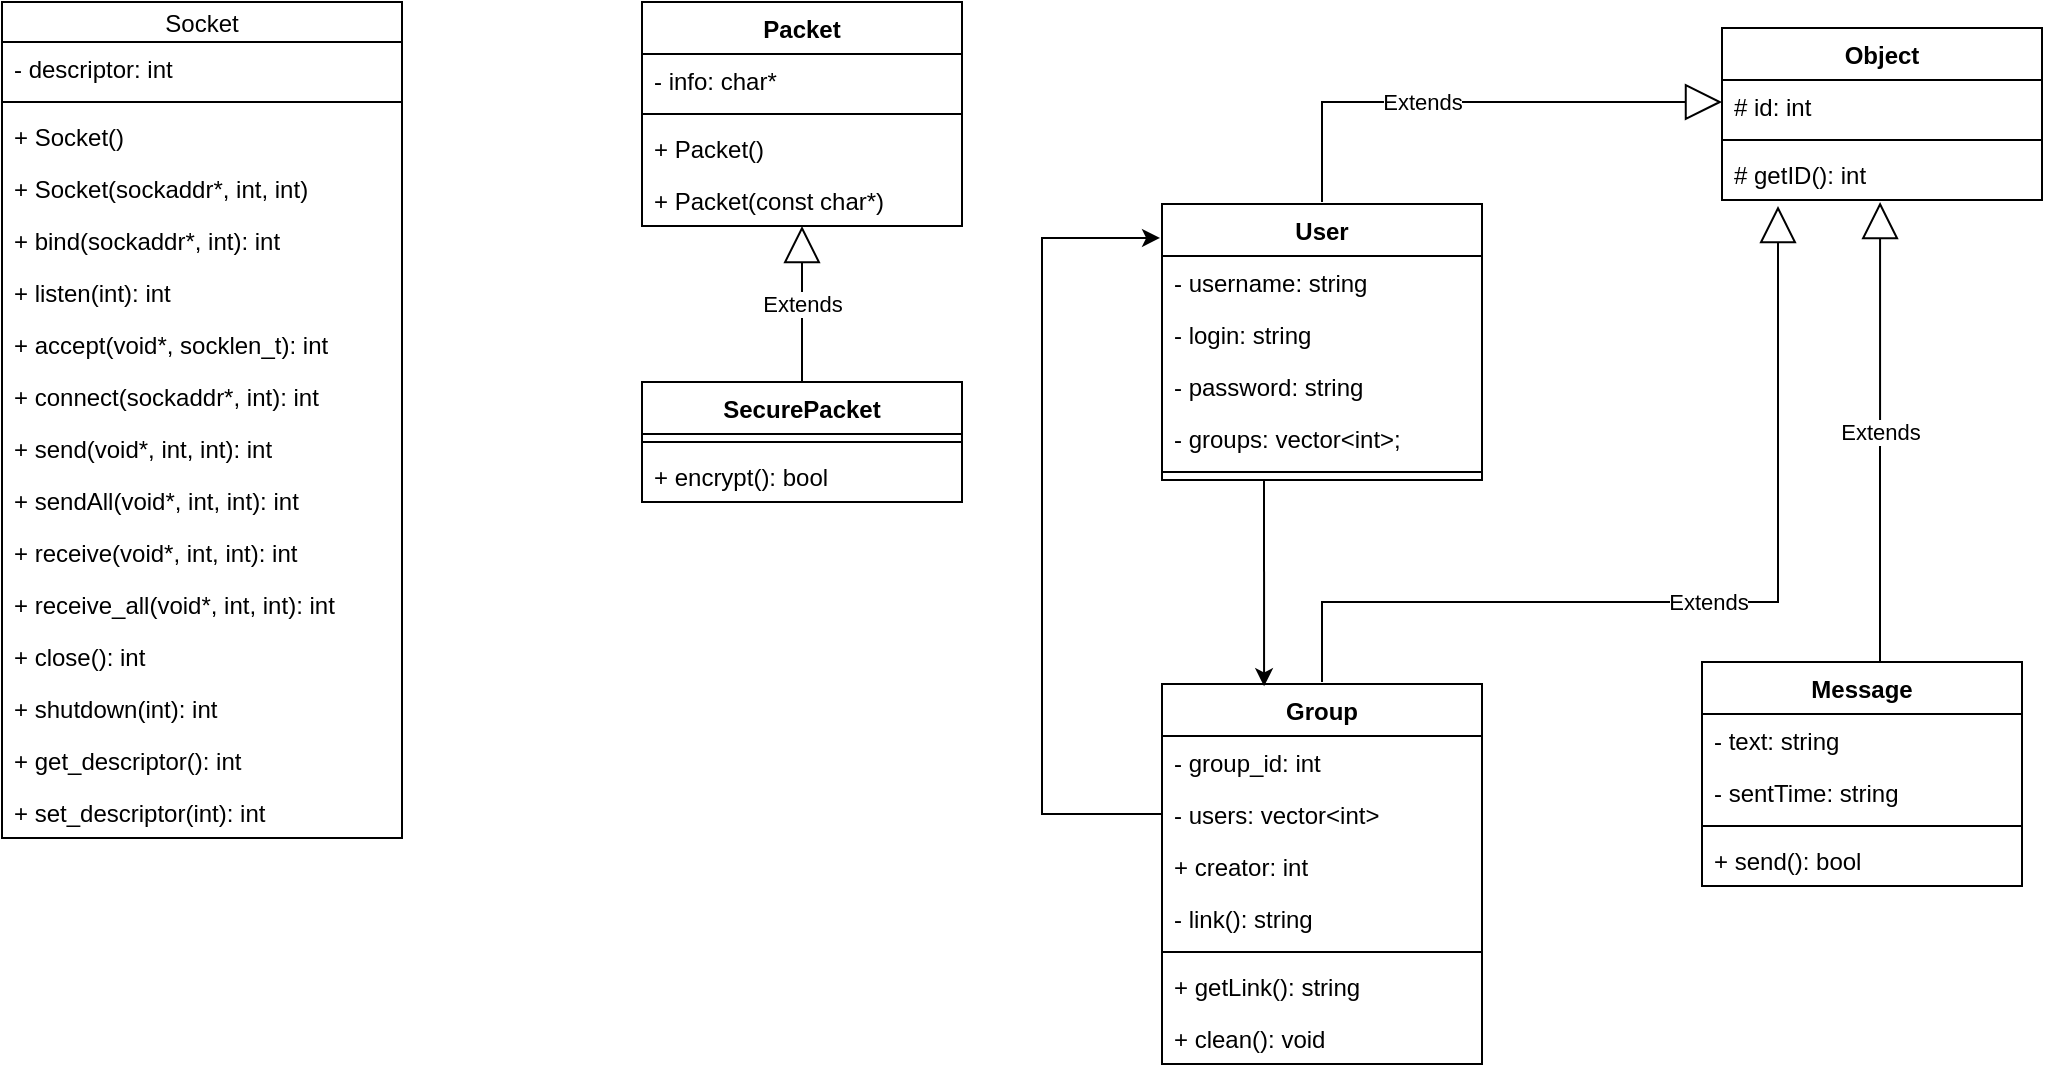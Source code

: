 <mxfile version="15.7.1" type="device"><diagram id="C5RBs43oDa-KdzZeNtuy" name="Page-1"><mxGraphModel dx="1333" dy="535" grid="1" gridSize="10" guides="1" tooltips="1" connect="1" arrows="1" fold="1" page="1" pageScale="1" pageWidth="827" pageHeight="1169" math="0" shadow="0"><root><mxCell id="WIyWlLk6GJQsqaUBKTNV-0"/><mxCell id="WIyWlLk6GJQsqaUBKTNV-1" parent="WIyWlLk6GJQsqaUBKTNV-0"/><object label="Socket" sdfdf="fdsf" df="fds" id="AoMIBuYf2Qbpz8lCa3pK-4"><mxCell style="swimlane;fontStyle=0;childLayout=stackLayout;horizontal=1;startSize=20;fillColor=none;horizontalStack=0;resizeParent=1;resizeParentMax=0;resizeLast=0;collapsible=1;marginBottom=0;" vertex="1" parent="WIyWlLk6GJQsqaUBKTNV-1"><mxGeometry x="80" y="80" width="200" height="418" as="geometry"/></mxCell></object><object label="- descriptor: int" Prop="int" id="AoMIBuYf2Qbpz8lCa3pK-6"><mxCell style="text;strokeColor=none;fillColor=none;align=left;verticalAlign=top;spacingLeft=4;spacingRight=4;overflow=hidden;rotatable=0;points=[[0,0.5],[1,0.5]];portConstraint=eastwest;" vertex="1" parent="AoMIBuYf2Qbpz8lCa3pK-4"><mxGeometry y="20" width="200" height="26" as="geometry"/></mxCell></object><mxCell id="AoMIBuYf2Qbpz8lCa3pK-10" value="" style="line;strokeWidth=1;fillColor=none;align=left;verticalAlign=middle;spacingTop=-1;spacingLeft=3;spacingRight=3;rotatable=0;labelPosition=right;points=[];portConstraint=eastwest;" vertex="1" parent="AoMIBuYf2Qbpz8lCa3pK-4"><mxGeometry y="46" width="200" height="8" as="geometry"/></mxCell><mxCell id="AoMIBuYf2Qbpz8lCa3pK-21" value="+ Socket()" style="text;strokeColor=none;fillColor=none;align=left;verticalAlign=top;spacingLeft=4;spacingRight=4;overflow=hidden;rotatable=0;points=[[0,0.5],[1,0.5]];portConstraint=eastwest;" vertex="1" parent="AoMIBuYf2Qbpz8lCa3pK-4"><mxGeometry y="54" width="200" height="26" as="geometry"/></mxCell><mxCell id="AoMIBuYf2Qbpz8lCa3pK-22" value="+ Socket(sockaddr*, int, int)" style="text;strokeColor=none;fillColor=none;align=left;verticalAlign=top;spacingLeft=4;spacingRight=4;overflow=hidden;rotatable=0;points=[[0,0.5],[1,0.5]];portConstraint=eastwest;" vertex="1" parent="AoMIBuYf2Qbpz8lCa3pK-4"><mxGeometry y="80" width="200" height="26" as="geometry"/></mxCell><mxCell id="AoMIBuYf2Qbpz8lCa3pK-11" value="+ bind(sockaddr*, int): int" style="text;strokeColor=none;fillColor=none;align=left;verticalAlign=top;spacingLeft=4;spacingRight=4;overflow=hidden;rotatable=0;points=[[0,0.5],[1,0.5]];portConstraint=eastwest;" vertex="1" parent="AoMIBuYf2Qbpz8lCa3pK-4"><mxGeometry y="106" width="200" height="26" as="geometry"/></mxCell><mxCell id="AoMIBuYf2Qbpz8lCa3pK-12" value="+ listen(int): int" style="text;strokeColor=none;fillColor=none;align=left;verticalAlign=top;spacingLeft=4;spacingRight=4;overflow=hidden;rotatable=0;points=[[0,0.5],[1,0.5]];portConstraint=eastwest;" vertex="1" parent="AoMIBuYf2Qbpz8lCa3pK-4"><mxGeometry y="132" width="200" height="26" as="geometry"/></mxCell><mxCell id="AoMIBuYf2Qbpz8lCa3pK-13" value="+ accept(void*, socklen_t): int                    " style="text;strokeColor=none;fillColor=none;align=left;verticalAlign=top;spacingLeft=4;spacingRight=4;overflow=hidden;rotatable=0;points=[[0,0.5],[1,0.5]];portConstraint=eastwest;" vertex="1" parent="AoMIBuYf2Qbpz8lCa3pK-4"><mxGeometry y="158" width="200" height="26" as="geometry"/></mxCell><mxCell id="AoMIBuYf2Qbpz8lCa3pK-14" value="+ connect(sockaddr*, int): int" style="text;strokeColor=none;fillColor=none;align=left;verticalAlign=top;spacingLeft=4;spacingRight=4;overflow=hidden;rotatable=0;points=[[0,0.5],[1,0.5]];portConstraint=eastwest;" vertex="1" parent="AoMIBuYf2Qbpz8lCa3pK-4"><mxGeometry y="184" width="200" height="26" as="geometry"/></mxCell><mxCell id="AoMIBuYf2Qbpz8lCa3pK-15" value="+ send(void*, int, int): int" style="text;strokeColor=none;fillColor=none;align=left;verticalAlign=top;spacingLeft=4;spacingRight=4;overflow=hidden;rotatable=0;points=[[0,0.5],[1,0.5]];portConstraint=eastwest;" vertex="1" parent="AoMIBuYf2Qbpz8lCa3pK-4"><mxGeometry y="210" width="200" height="26" as="geometry"/></mxCell><mxCell id="AoMIBuYf2Qbpz8lCa3pK-16" value="+ sendAll(void*, int, int): int" style="text;strokeColor=none;fillColor=none;align=left;verticalAlign=top;spacingLeft=4;spacingRight=4;overflow=hidden;rotatable=0;points=[[0,0.5],[1,0.5]];portConstraint=eastwest;" vertex="1" parent="AoMIBuYf2Qbpz8lCa3pK-4"><mxGeometry y="236" width="200" height="26" as="geometry"/></mxCell><mxCell id="AoMIBuYf2Qbpz8lCa3pK-17" value="+ receive(void*, int, int): int" style="text;strokeColor=none;fillColor=none;align=left;verticalAlign=top;spacingLeft=4;spacingRight=4;overflow=hidden;rotatable=0;points=[[0,0.5],[1,0.5]];portConstraint=eastwest;" vertex="1" parent="AoMIBuYf2Qbpz8lCa3pK-4"><mxGeometry y="262" width="200" height="26" as="geometry"/></mxCell><mxCell id="AoMIBuYf2Qbpz8lCa3pK-18" value="+ receive_all(void*, int, int): int" style="text;strokeColor=none;fillColor=none;align=left;verticalAlign=top;spacingLeft=4;spacingRight=4;overflow=hidden;rotatable=0;points=[[0,0.5],[1,0.5]];portConstraint=eastwest;" vertex="1" parent="AoMIBuYf2Qbpz8lCa3pK-4"><mxGeometry y="288" width="200" height="26" as="geometry"/></mxCell><mxCell id="AoMIBuYf2Qbpz8lCa3pK-19" value="+ close(): int" style="text;strokeColor=none;fillColor=none;align=left;verticalAlign=top;spacingLeft=4;spacingRight=4;overflow=hidden;rotatable=0;points=[[0,0.5],[1,0.5]];portConstraint=eastwest;" vertex="1" parent="AoMIBuYf2Qbpz8lCa3pK-4"><mxGeometry y="314" width="200" height="26" as="geometry"/></mxCell><mxCell id="AoMIBuYf2Qbpz8lCa3pK-20" value="+ shutdown(int): int" style="text;strokeColor=none;fillColor=none;align=left;verticalAlign=top;spacingLeft=4;spacingRight=4;overflow=hidden;rotatable=0;points=[[0,0.5],[1,0.5]];portConstraint=eastwest;" vertex="1" parent="AoMIBuYf2Qbpz8lCa3pK-4"><mxGeometry y="340" width="200" height="26" as="geometry"/></mxCell><mxCell id="AoMIBuYf2Qbpz8lCa3pK-23" value="+ get_descriptor(): int" style="text;strokeColor=none;fillColor=none;align=left;verticalAlign=top;spacingLeft=4;spacingRight=4;overflow=hidden;rotatable=0;points=[[0,0.5],[1,0.5]];portConstraint=eastwest;" vertex="1" parent="AoMIBuYf2Qbpz8lCa3pK-4"><mxGeometry y="366" width="200" height="26" as="geometry"/></mxCell><mxCell id="AoMIBuYf2Qbpz8lCa3pK-24" value="+ set_descriptor(int): int" style="text;strokeColor=none;fillColor=none;align=left;verticalAlign=top;spacingLeft=4;spacingRight=4;overflow=hidden;rotatable=0;points=[[0,0.5],[1,0.5]];portConstraint=eastwest;" vertex="1" parent="AoMIBuYf2Qbpz8lCa3pK-4"><mxGeometry y="392" width="200" height="26" as="geometry"/></mxCell><mxCell id="AoMIBuYf2Qbpz8lCa3pK-25" value="Packet" style="swimlane;fontStyle=1;align=center;verticalAlign=top;childLayout=stackLayout;horizontal=1;startSize=26;horizontalStack=0;resizeParent=1;resizeParentMax=0;resizeLast=0;collapsible=1;marginBottom=0;" vertex="1" parent="WIyWlLk6GJQsqaUBKTNV-1"><mxGeometry x="400" y="80" width="160" height="112" as="geometry"/></mxCell><mxCell id="AoMIBuYf2Qbpz8lCa3pK-26" value="- info: char*" style="text;strokeColor=none;fillColor=none;align=left;verticalAlign=top;spacingLeft=4;spacingRight=4;overflow=hidden;rotatable=0;points=[[0,0.5],[1,0.5]];portConstraint=eastwest;" vertex="1" parent="AoMIBuYf2Qbpz8lCa3pK-25"><mxGeometry y="26" width="160" height="26" as="geometry"/></mxCell><mxCell id="AoMIBuYf2Qbpz8lCa3pK-27" value="" style="line;strokeWidth=1;fillColor=none;align=left;verticalAlign=middle;spacingTop=-1;spacingLeft=3;spacingRight=3;rotatable=0;labelPosition=right;points=[];portConstraint=eastwest;" vertex="1" parent="AoMIBuYf2Qbpz8lCa3pK-25"><mxGeometry y="52" width="160" height="8" as="geometry"/></mxCell><mxCell id="AoMIBuYf2Qbpz8lCa3pK-34" value="+ Packet()" style="text;strokeColor=none;fillColor=none;align=left;verticalAlign=top;spacingLeft=4;spacingRight=4;overflow=hidden;rotatable=0;points=[[0,0.5],[1,0.5]];portConstraint=eastwest;" vertex="1" parent="AoMIBuYf2Qbpz8lCa3pK-25"><mxGeometry y="60" width="160" height="26" as="geometry"/></mxCell><mxCell id="AoMIBuYf2Qbpz8lCa3pK-35" value="+ Packet(const char*)" style="text;strokeColor=none;fillColor=none;align=left;verticalAlign=top;spacingLeft=4;spacingRight=4;overflow=hidden;rotatable=0;points=[[0,0.5],[1,0.5]];portConstraint=eastwest;" vertex="1" parent="AoMIBuYf2Qbpz8lCa3pK-25"><mxGeometry y="86" width="160" height="26" as="geometry"/></mxCell><mxCell id="AoMIBuYf2Qbpz8lCa3pK-29" value="SecurePacket" style="swimlane;fontStyle=1;align=center;verticalAlign=top;childLayout=stackLayout;horizontal=1;startSize=26;horizontalStack=0;resizeParent=1;resizeParentMax=0;resizeLast=0;collapsible=1;marginBottom=0;" vertex="1" parent="WIyWlLk6GJQsqaUBKTNV-1"><mxGeometry x="400" y="270" width="160" height="60" as="geometry"/></mxCell><mxCell id="AoMIBuYf2Qbpz8lCa3pK-31" value="" style="line;strokeWidth=1;fillColor=none;align=left;verticalAlign=middle;spacingTop=-1;spacingLeft=3;spacingRight=3;rotatable=0;labelPosition=right;points=[];portConstraint=eastwest;" vertex="1" parent="AoMIBuYf2Qbpz8lCa3pK-29"><mxGeometry y="26" width="160" height="8" as="geometry"/></mxCell><mxCell id="AoMIBuYf2Qbpz8lCa3pK-32" value="+ encrypt(): bool" style="text;strokeColor=none;fillColor=none;align=left;verticalAlign=top;spacingLeft=4;spacingRight=4;overflow=hidden;rotatable=0;points=[[0,0.5],[1,0.5]];portConstraint=eastwest;" vertex="1" parent="AoMIBuYf2Qbpz8lCa3pK-29"><mxGeometry y="34" width="160" height="26" as="geometry"/></mxCell><mxCell id="AoMIBuYf2Qbpz8lCa3pK-33" value="Extends" style="endArrow=block;endSize=16;endFill=0;html=1;rounded=0;exitX=0.5;exitY=0;exitDx=0;exitDy=0;entryX=0.5;entryY=1;entryDx=0;entryDy=0;" edge="1" parent="WIyWlLk6GJQsqaUBKTNV-1" source="AoMIBuYf2Qbpz8lCa3pK-29" target="AoMIBuYf2Qbpz8lCa3pK-25"><mxGeometry width="160" relative="1" as="geometry"><mxPoint x="580" y="160" as="sourcePoint"/><mxPoint x="740" y="160" as="targetPoint"/></mxGeometry></mxCell><mxCell id="AoMIBuYf2Qbpz8lCa3pK-37" value="User" style="swimlane;fontStyle=1;align=center;verticalAlign=top;childLayout=stackLayout;horizontal=1;startSize=26;horizontalStack=0;resizeParent=1;resizeParentMax=0;resizeLast=0;collapsible=1;marginBottom=0;" vertex="1" parent="WIyWlLk6GJQsqaUBKTNV-1"><mxGeometry x="660" y="181" width="160" height="138" as="geometry"/></mxCell><mxCell id="AoMIBuYf2Qbpz8lCa3pK-50" value="- username: string" style="text;strokeColor=none;fillColor=none;align=left;verticalAlign=top;spacingLeft=4;spacingRight=4;overflow=hidden;rotatable=0;points=[[0,0.5],[1,0.5]];portConstraint=eastwest;" vertex="1" parent="AoMIBuYf2Qbpz8lCa3pK-37"><mxGeometry y="26" width="160" height="26" as="geometry"/></mxCell><mxCell id="AoMIBuYf2Qbpz8lCa3pK-38" value="- login: string" style="text;strokeColor=none;fillColor=none;align=left;verticalAlign=top;spacingLeft=4;spacingRight=4;overflow=hidden;rotatable=0;points=[[0,0.5],[1,0.5]];portConstraint=eastwest;" vertex="1" parent="AoMIBuYf2Qbpz8lCa3pK-37"><mxGeometry y="52" width="160" height="26" as="geometry"/></mxCell><mxCell id="AoMIBuYf2Qbpz8lCa3pK-41" value="- password: string" style="text;strokeColor=none;fillColor=none;align=left;verticalAlign=top;spacingLeft=4;spacingRight=4;overflow=hidden;rotatable=0;points=[[0,0.5],[1,0.5]];portConstraint=eastwest;" vertex="1" parent="AoMIBuYf2Qbpz8lCa3pK-37"><mxGeometry y="78" width="160" height="26" as="geometry"/></mxCell><mxCell id="AoMIBuYf2Qbpz8lCa3pK-42" value="- groups: vector&lt;int&gt;;" style="text;strokeColor=none;fillColor=none;align=left;verticalAlign=top;spacingLeft=4;spacingRight=4;overflow=hidden;rotatable=0;points=[[0,0.5],[1,0.5]];portConstraint=eastwest;" vertex="1" parent="AoMIBuYf2Qbpz8lCa3pK-37"><mxGeometry y="104" width="160" height="26" as="geometry"/></mxCell><mxCell id="AoMIBuYf2Qbpz8lCa3pK-39" value="" style="line;strokeWidth=1;fillColor=none;align=left;verticalAlign=middle;spacingTop=-1;spacingLeft=3;spacingRight=3;rotatable=0;labelPosition=right;points=[];portConstraint=eastwest;" vertex="1" parent="AoMIBuYf2Qbpz8lCa3pK-37"><mxGeometry y="130" width="160" height="8" as="geometry"/></mxCell><mxCell id="AoMIBuYf2Qbpz8lCa3pK-43" value="Group" style="swimlane;fontStyle=1;align=center;verticalAlign=top;childLayout=stackLayout;horizontal=1;startSize=26;horizontalStack=0;resizeParent=1;resizeParentMax=0;resizeLast=0;collapsible=1;marginBottom=0;" vertex="1" parent="WIyWlLk6GJQsqaUBKTNV-1"><mxGeometry x="660" y="421" width="160" height="190" as="geometry"/></mxCell><mxCell id="AoMIBuYf2Qbpz8lCa3pK-48" value="- group_id: int" style="text;strokeColor=none;fillColor=none;align=left;verticalAlign=top;spacingLeft=4;spacingRight=4;overflow=hidden;rotatable=0;points=[[0,0.5],[1,0.5]];portConstraint=eastwest;" vertex="1" parent="AoMIBuYf2Qbpz8lCa3pK-43"><mxGeometry y="26" width="160" height="26" as="geometry"/></mxCell><mxCell id="AoMIBuYf2Qbpz8lCa3pK-44" value="- users: vector&lt;int&gt;" style="text;strokeColor=none;fillColor=none;align=left;verticalAlign=top;spacingLeft=4;spacingRight=4;overflow=hidden;rotatable=0;points=[[0,0.5],[1,0.5]];portConstraint=eastwest;" vertex="1" parent="AoMIBuYf2Qbpz8lCa3pK-43"><mxGeometry y="52" width="160" height="26" as="geometry"/></mxCell><mxCell id="AoMIBuYf2Qbpz8lCa3pK-73" value="+ creator: int" style="text;strokeColor=none;fillColor=none;align=left;verticalAlign=top;spacingLeft=4;spacingRight=4;overflow=hidden;rotatable=0;points=[[0,0.5],[1,0.5]];portConstraint=eastwest;" vertex="1" parent="AoMIBuYf2Qbpz8lCa3pK-43"><mxGeometry y="78" width="160" height="26" as="geometry"/></mxCell><mxCell id="AoMIBuYf2Qbpz8lCa3pK-59" value="- link(): string" style="text;strokeColor=none;fillColor=none;align=left;verticalAlign=top;spacingLeft=4;spacingRight=4;overflow=hidden;rotatable=0;points=[[0,0.5],[1,0.5]];portConstraint=eastwest;" vertex="1" parent="AoMIBuYf2Qbpz8lCa3pK-43"><mxGeometry y="104" width="160" height="26" as="geometry"/></mxCell><mxCell id="AoMIBuYf2Qbpz8lCa3pK-45" value="" style="line;strokeWidth=1;fillColor=none;align=left;verticalAlign=middle;spacingTop=-1;spacingLeft=3;spacingRight=3;rotatable=0;labelPosition=right;points=[];portConstraint=eastwest;" vertex="1" parent="AoMIBuYf2Qbpz8lCa3pK-43"><mxGeometry y="130" width="160" height="8" as="geometry"/></mxCell><mxCell id="AoMIBuYf2Qbpz8lCa3pK-58" value="+ getLink(): string" style="text;strokeColor=none;fillColor=none;align=left;verticalAlign=top;spacingLeft=4;spacingRight=4;overflow=hidden;rotatable=0;points=[[0,0.5],[1,0.5]];portConstraint=eastwest;" vertex="1" parent="AoMIBuYf2Qbpz8lCa3pK-43"><mxGeometry y="138" width="160" height="26" as="geometry"/></mxCell><mxCell id="AoMIBuYf2Qbpz8lCa3pK-46" value="+ clean(): void" style="text;strokeColor=none;fillColor=none;align=left;verticalAlign=top;spacingLeft=4;spacingRight=4;overflow=hidden;rotatable=0;points=[[0,0.5],[1,0.5]];portConstraint=eastwest;" vertex="1" parent="AoMIBuYf2Qbpz8lCa3pK-43"><mxGeometry y="164" width="160" height="26" as="geometry"/></mxCell><mxCell id="AoMIBuYf2Qbpz8lCa3pK-53" value="" style="html=1;edgeStyle=orthogonalEdgeStyle;rounded=0;entryX=0.319;entryY=0.006;entryDx=0;entryDy=0;entryPerimeter=0;" edge="1" parent="WIyWlLk6GJQsqaUBKTNV-1" target="AoMIBuYf2Qbpz8lCa3pK-43"><mxGeometry relative="1" as="geometry"><mxPoint x="711" y="319" as="sourcePoint"/><mxPoint x="980" y="301" as="targetPoint"/><Array as="points"><mxPoint x="711" y="319"/></Array></mxGeometry></mxCell><mxCell id="AoMIBuYf2Qbpz8lCa3pK-56" value="" style="html=1;edgeStyle=orthogonalEdgeStyle;rounded=0;entryX=-0.006;entryY=0.123;entryDx=0;entryDy=0;exitX=0;exitY=0.5;exitDx=0;exitDy=0;entryPerimeter=0;" edge="1" parent="WIyWlLk6GJQsqaUBKTNV-1" source="AoMIBuYf2Qbpz8lCa3pK-44" target="AoMIBuYf2Qbpz8lCa3pK-37"><mxGeometry relative="1" as="geometry"><mxPoint x="540" y="411" as="sourcePoint"/><mxPoint x="660" y="220" as="targetPoint"/><Array as="points"><mxPoint x="600" y="486"/><mxPoint x="600" y="198"/></Array></mxGeometry></mxCell><mxCell id="AoMIBuYf2Qbpz8lCa3pK-60" value="Message" style="swimlane;fontStyle=1;align=center;verticalAlign=top;childLayout=stackLayout;horizontal=1;startSize=26;horizontalStack=0;resizeParent=1;resizeParentMax=0;resizeLast=0;collapsible=1;marginBottom=0;" vertex="1" parent="WIyWlLk6GJQsqaUBKTNV-1"><mxGeometry x="930" y="410" width="160" height="112" as="geometry"/></mxCell><mxCell id="AoMIBuYf2Qbpz8lCa3pK-71" value="- text: string" style="text;strokeColor=none;fillColor=none;align=left;verticalAlign=top;spacingLeft=4;spacingRight=4;overflow=hidden;rotatable=0;points=[[0,0.5],[1,0.5]];portConstraint=eastwest;" vertex="1" parent="AoMIBuYf2Qbpz8lCa3pK-60"><mxGeometry y="26" width="160" height="26" as="geometry"/></mxCell><mxCell id="AoMIBuYf2Qbpz8lCa3pK-72" value="- sentTime: string" style="text;strokeColor=none;fillColor=none;align=left;verticalAlign=top;spacingLeft=4;spacingRight=4;overflow=hidden;rotatable=0;points=[[0,0.5],[1,0.5]];portConstraint=eastwest;" vertex="1" parent="AoMIBuYf2Qbpz8lCa3pK-60"><mxGeometry y="52" width="160" height="26" as="geometry"/></mxCell><mxCell id="AoMIBuYf2Qbpz8lCa3pK-62" value="" style="line;strokeWidth=1;fillColor=none;align=left;verticalAlign=middle;spacingTop=-1;spacingLeft=3;spacingRight=3;rotatable=0;labelPosition=right;points=[];portConstraint=eastwest;" vertex="1" parent="AoMIBuYf2Qbpz8lCa3pK-60"><mxGeometry y="78" width="160" height="8" as="geometry"/></mxCell><mxCell id="AoMIBuYf2Qbpz8lCa3pK-63" value="+ send(): bool" style="text;strokeColor=none;fillColor=none;align=left;verticalAlign=top;spacingLeft=4;spacingRight=4;overflow=hidden;rotatable=0;points=[[0,0.5],[1,0.5]];portConstraint=eastwest;" vertex="1" parent="AoMIBuYf2Qbpz8lCa3pK-60"><mxGeometry y="86" width="160" height="26" as="geometry"/></mxCell><mxCell id="AoMIBuYf2Qbpz8lCa3pK-64" value="Object" style="swimlane;fontStyle=1;align=center;verticalAlign=top;childLayout=stackLayout;horizontal=1;startSize=26;horizontalStack=0;resizeParent=1;resizeParentMax=0;resizeLast=0;collapsible=1;marginBottom=0;" vertex="1" parent="WIyWlLk6GJQsqaUBKTNV-1"><mxGeometry x="940" y="93" width="160" height="86" as="geometry"/></mxCell><mxCell id="AoMIBuYf2Qbpz8lCa3pK-65" value="# id: int" style="text;strokeColor=none;fillColor=none;align=left;verticalAlign=top;spacingLeft=4;spacingRight=4;overflow=hidden;rotatable=0;points=[[0,0.5],[1,0.5]];portConstraint=eastwest;" vertex="1" parent="AoMIBuYf2Qbpz8lCa3pK-64"><mxGeometry y="26" width="160" height="26" as="geometry"/></mxCell><mxCell id="AoMIBuYf2Qbpz8lCa3pK-66" value="" style="line;strokeWidth=1;fillColor=none;align=left;verticalAlign=middle;spacingTop=-1;spacingLeft=3;spacingRight=3;rotatable=0;labelPosition=right;points=[];portConstraint=eastwest;" vertex="1" parent="AoMIBuYf2Qbpz8lCa3pK-64"><mxGeometry y="52" width="160" height="8" as="geometry"/></mxCell><mxCell id="AoMIBuYf2Qbpz8lCa3pK-67" value="# getID(): int" style="text;strokeColor=none;fillColor=none;align=left;verticalAlign=top;spacingLeft=4;spacingRight=4;overflow=hidden;rotatable=0;points=[[0,0.5],[1,0.5]];portConstraint=eastwest;" vertex="1" parent="AoMIBuYf2Qbpz8lCa3pK-64"><mxGeometry y="60" width="160" height="26" as="geometry"/></mxCell><mxCell id="AoMIBuYf2Qbpz8lCa3pK-68" value="Extends" style="endArrow=block;endSize=16;endFill=0;html=1;rounded=0;" edge="1" parent="WIyWlLk6GJQsqaUBKTNV-1"><mxGeometry x="-0.2" width="160" relative="1" as="geometry"><mxPoint x="740" y="180" as="sourcePoint"/><mxPoint x="940" y="130" as="targetPoint"/><Array as="points"><mxPoint x="740" y="130"/></Array><mxPoint as="offset"/></mxGeometry></mxCell><mxCell id="AoMIBuYf2Qbpz8lCa3pK-69" value="Extends" style="endArrow=block;endSize=16;endFill=0;html=1;rounded=0;entryX=0.175;entryY=1.115;entryDx=0;entryDy=0;entryPerimeter=0;" edge="1" parent="WIyWlLk6GJQsqaUBKTNV-1" target="AoMIBuYf2Qbpz8lCa3pK-67"><mxGeometry width="160" relative="1" as="geometry"><mxPoint x="740" y="420" as="sourcePoint"/><mxPoint x="1070" y="280" as="targetPoint"/><Array as="points"><mxPoint x="740" y="380"/><mxPoint x="968" y="380"/></Array></mxGeometry></mxCell><mxCell id="AoMIBuYf2Qbpz8lCa3pK-70" value="Extends" style="endArrow=block;endSize=16;endFill=0;html=1;rounded=0;entryX=0.494;entryY=1.038;entryDx=0;entryDy=0;entryPerimeter=0;" edge="1" parent="WIyWlLk6GJQsqaUBKTNV-1" target="AoMIBuYf2Qbpz8lCa3pK-67"><mxGeometry width="160" relative="1" as="geometry"><mxPoint x="1019" y="410" as="sourcePoint"/><mxPoint x="1180" y="310" as="targetPoint"/></mxGeometry></mxCell></root></mxGraphModel></diagram></mxfile>